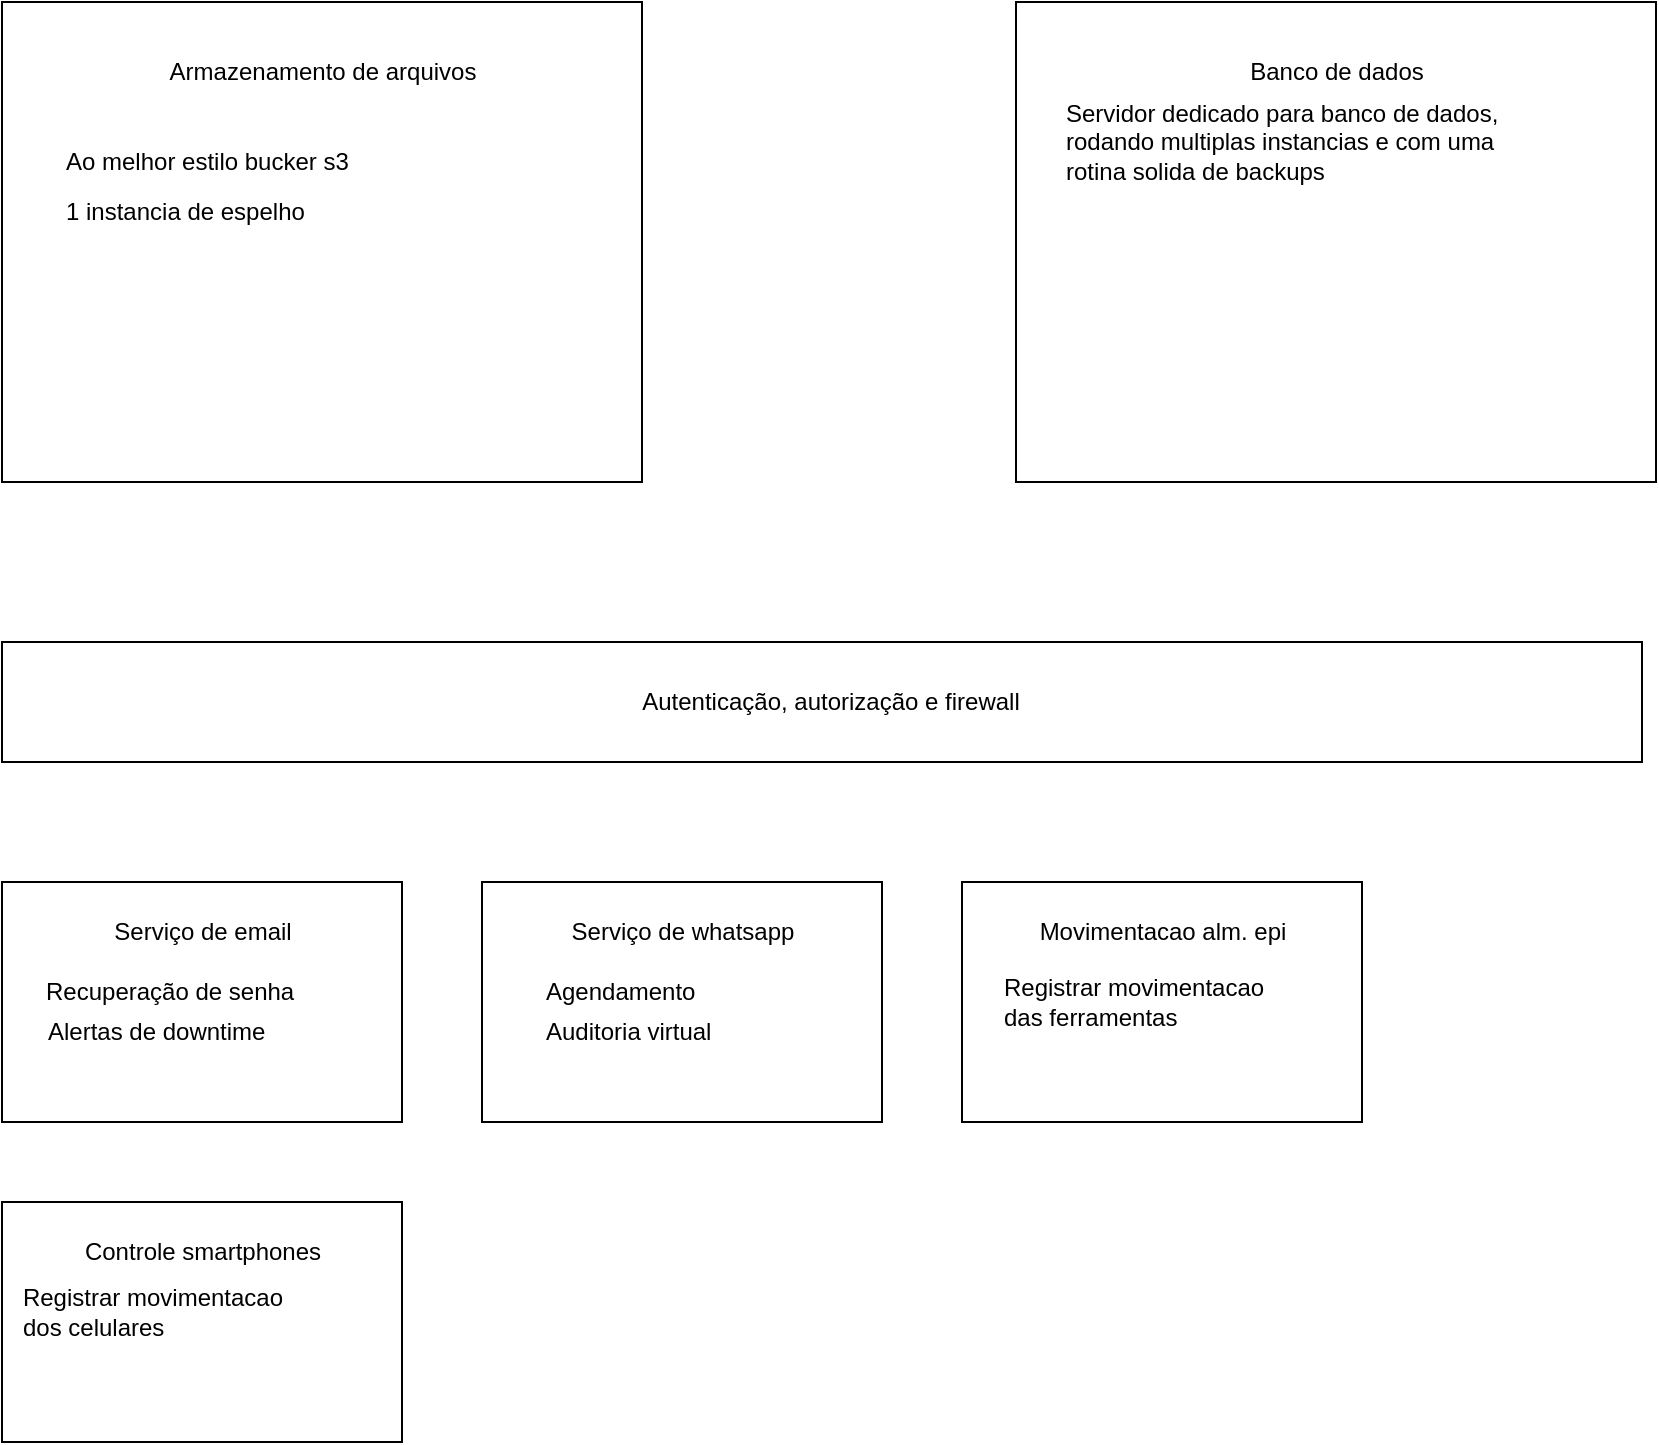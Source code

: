 <mxfile version="20.7.4" type="github"><diagram id="EoSp6t4_U9lC9InU831d" name="Página-1"><mxGraphModel dx="1114" dy="616" grid="1" gridSize="10" guides="1" tooltips="1" connect="1" arrows="1" fold="1" page="1" pageScale="1" pageWidth="827" pageHeight="1169" math="0" shadow="0"><root><mxCell id="0"/><mxCell id="1" parent="0"/><mxCell id="EHgnk-IDhrh97DXLEyD1-2" value="" style="html=1;dashed=0;whitespace=wrap;" parent="1" vertex="1"><mxGeometry width="320" height="240" as="geometry"/></mxCell><mxCell id="EHgnk-IDhrh97DXLEyD1-3" value="Armazenamento de arquivos" style="text;html=1;align=center;verticalAlign=middle;resizable=0;points=[];autosize=1;strokeColor=none;fillColor=none;" parent="1" vertex="1"><mxGeometry x="70" y="20" width="180" height="30" as="geometry"/></mxCell><mxCell id="EHgnk-IDhrh97DXLEyD1-4" value="" style="html=1;dashed=0;whitespace=wrap;" parent="1" vertex="1"><mxGeometry x="507" width="320" height="240" as="geometry"/></mxCell><mxCell id="EHgnk-IDhrh97DXLEyD1-5" value="Banco de dados" style="text;html=1;align=center;verticalAlign=middle;resizable=0;points=[];autosize=1;strokeColor=none;fillColor=none;" parent="1" vertex="1"><mxGeometry x="612" y="20" width="110" height="30" as="geometry"/></mxCell><mxCell id="EHgnk-IDhrh97DXLEyD1-6" value="" style="whiteSpace=wrap;html=1;" parent="1" vertex="1"><mxGeometry y="320" width="820" height="60" as="geometry"/></mxCell><mxCell id="EHgnk-IDhrh97DXLEyD1-8" value="Autenticação, autorização e firewall" style="text;html=1;align=center;verticalAlign=middle;resizable=0;points=[];autosize=1;strokeColor=none;fillColor=none;" parent="1" vertex="1"><mxGeometry x="309" y="335" width="210" height="30" as="geometry"/></mxCell><mxCell id="EHgnk-IDhrh97DXLEyD1-9" value="" style="rounded=0;whiteSpace=wrap;html=1;" parent="1" vertex="1"><mxGeometry y="440" width="200" height="120" as="geometry"/></mxCell><mxCell id="EHgnk-IDhrh97DXLEyD1-10" value="Serviço de email" style="text;html=1;align=center;verticalAlign=middle;resizable=0;points=[];autosize=1;strokeColor=none;fillColor=none;" parent="1" vertex="1"><mxGeometry x="45" y="450" width="110" height="30" as="geometry"/></mxCell><mxCell id="EHgnk-IDhrh97DXLEyD1-11" value="Recuperação de senha" style="text;html=1;align=left;verticalAlign=middle;resizable=0;points=[];autosize=1;strokeColor=none;fillColor=none;" parent="1" vertex="1"><mxGeometry x="20" y="480" width="150" height="30" as="geometry"/></mxCell><mxCell id="EHgnk-IDhrh97DXLEyD1-12" value="Alertas de downtime" style="text;html=1;align=left;verticalAlign=middle;resizable=0;points=[];autosize=1;strokeColor=none;fillColor=none;" parent="1" vertex="1"><mxGeometry x="21" y="500" width="130" height="30" as="geometry"/></mxCell><mxCell id="EHgnk-IDhrh97DXLEyD1-13" value="" style="rounded=0;whiteSpace=wrap;html=1;" parent="1" vertex="1"><mxGeometry x="240" y="440" width="200" height="120" as="geometry"/></mxCell><mxCell id="EHgnk-IDhrh97DXLEyD1-14" value="Serviço de whatsapp" style="text;html=1;align=center;verticalAlign=middle;resizable=0;points=[];autosize=1;strokeColor=none;fillColor=none;" parent="1" vertex="1"><mxGeometry x="275" y="450" width="130" height="30" as="geometry"/></mxCell><mxCell id="EHgnk-IDhrh97DXLEyD1-15" value="Agendamento" style="text;html=1;align=left;verticalAlign=middle;resizable=0;points=[];autosize=1;strokeColor=none;fillColor=none;" parent="1" vertex="1"><mxGeometry x="270" y="480" width="100" height="30" as="geometry"/></mxCell><mxCell id="EHgnk-IDhrh97DXLEyD1-16" value="Auditoria virtual" style="text;html=1;align=left;verticalAlign=middle;resizable=0;points=[];autosize=1;strokeColor=none;fillColor=none;" parent="1" vertex="1"><mxGeometry x="270" y="500" width="110" height="30" as="geometry"/></mxCell><mxCell id="EHgnk-IDhrh97DXLEyD1-17" value="" style="rounded=0;whiteSpace=wrap;html=1;" parent="1" vertex="1"><mxGeometry x="480" y="440" width="200" height="120" as="geometry"/></mxCell><mxCell id="EHgnk-IDhrh97DXLEyD1-18" value="Movimentacao alm. epi" style="text;html=1;align=center;verticalAlign=middle;resizable=0;points=[];autosize=1;strokeColor=none;fillColor=none;" parent="1" vertex="1"><mxGeometry x="505" y="450" width="150" height="30" as="geometry"/></mxCell><mxCell id="EHgnk-IDhrh97DXLEyD1-19" value="Registrar movimentacao &lt;br&gt;das ferramentas" style="text;html=1;align=left;verticalAlign=middle;resizable=0;points=[];autosize=1;strokeColor=none;fillColor=none;" parent="1" vertex="1"><mxGeometry x="499" y="480" width="150" height="40" as="geometry"/></mxCell><mxCell id="EHgnk-IDhrh97DXLEyD1-21" value="" style="rounded=0;whiteSpace=wrap;html=1;" parent="1" vertex="1"><mxGeometry y="600" width="200" height="120" as="geometry"/></mxCell><mxCell id="EHgnk-IDhrh97DXLEyD1-22" value="Controle smartphones" style="text;html=1;align=center;verticalAlign=middle;resizable=0;points=[];autosize=1;strokeColor=none;fillColor=none;" parent="1" vertex="1"><mxGeometry x="30" y="610" width="140" height="30" as="geometry"/></mxCell><mxCell id="EHgnk-IDhrh97DXLEyD1-23" value="&lt;span style=&quot;text-align: left;&quot;&gt;Registrar movimentacao&lt;/span&gt;&lt;br style=&quot;border-color: var(--border-color); text-align: left;&quot;&gt;&lt;div style=&quot;text-align: left;&quot;&gt;&lt;span style=&quot;background-color: initial;&quot;&gt;dos celulares&lt;/span&gt;&lt;/div&gt;" style="text;html=1;align=center;verticalAlign=middle;resizable=0;points=[];autosize=1;strokeColor=none;fillColor=none;" parent="1" vertex="1"><mxGeometry y="635" width="150" height="40" as="geometry"/></mxCell><mxCell id="EHgnk-IDhrh97DXLEyD1-25" value="Servidor dedicado para banco de dados, &lt;br&gt;rodando multiplas instancias e com uma &lt;br&gt;rotina solida de backups" style="text;html=1;align=left;verticalAlign=middle;resizable=0;points=[];autosize=1;strokeColor=none;fillColor=none;" parent="1" vertex="1"><mxGeometry x="530" y="40" width="240" height="60" as="geometry"/></mxCell><mxCell id="EHgnk-IDhrh97DXLEyD1-26" value="Ao melhor estilo bucker s3" style="text;html=1;align=left;verticalAlign=middle;resizable=0;points=[];autosize=1;strokeColor=none;fillColor=none;" parent="1" vertex="1"><mxGeometry x="30" y="65" width="160" height="30" as="geometry"/></mxCell><mxCell id="EHgnk-IDhrh97DXLEyD1-27" value="1 instancia de espelho" style="text;html=1;align=left;verticalAlign=middle;resizable=0;points=[];autosize=1;strokeColor=none;fillColor=none;" parent="1" vertex="1"><mxGeometry x="30" y="90" width="140" height="30" as="geometry"/></mxCell></root></mxGraphModel></diagram></mxfile>